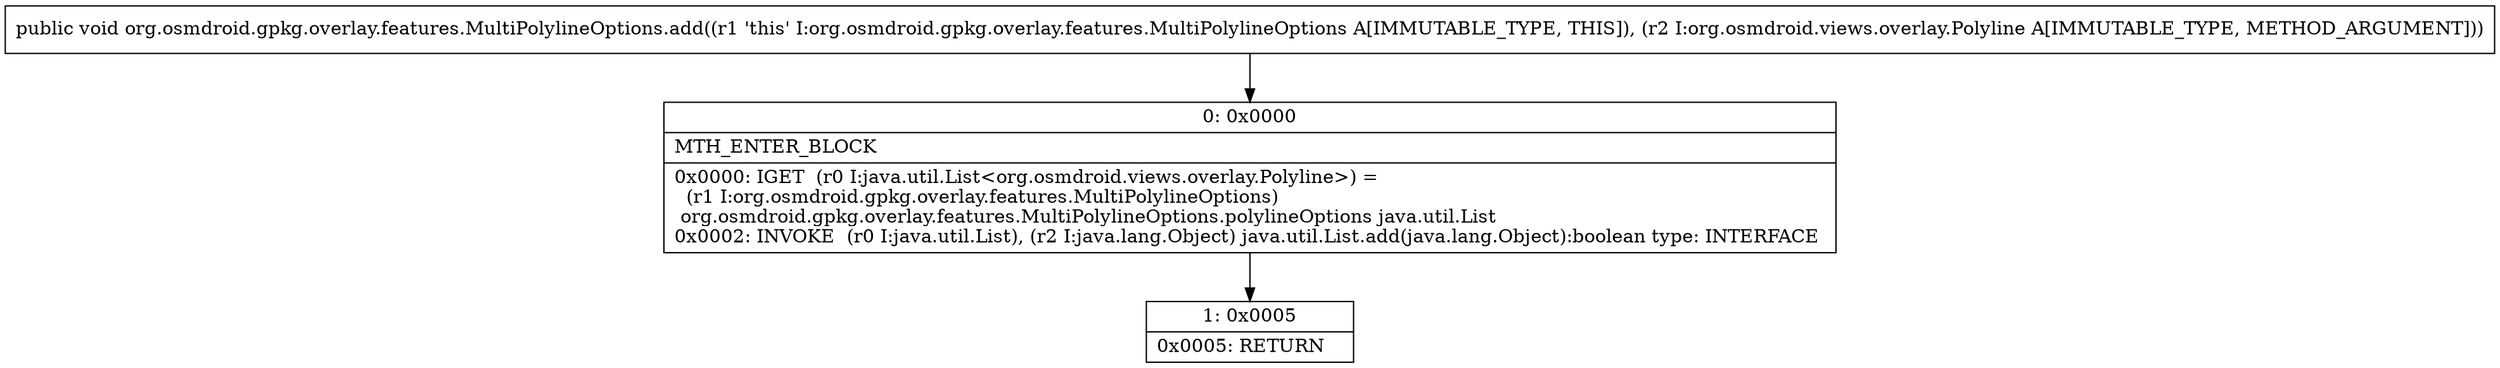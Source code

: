 digraph "CFG fororg.osmdroid.gpkg.overlay.features.MultiPolylineOptions.add(Lorg\/osmdroid\/views\/overlay\/Polyline;)V" {
Node_0 [shape=record,label="{0\:\ 0x0000|MTH_ENTER_BLOCK\l|0x0000: IGET  (r0 I:java.util.List\<org.osmdroid.views.overlay.Polyline\>) = \l  (r1 I:org.osmdroid.gpkg.overlay.features.MultiPolylineOptions)\l org.osmdroid.gpkg.overlay.features.MultiPolylineOptions.polylineOptions java.util.List \l0x0002: INVOKE  (r0 I:java.util.List), (r2 I:java.lang.Object) java.util.List.add(java.lang.Object):boolean type: INTERFACE \l}"];
Node_1 [shape=record,label="{1\:\ 0x0005|0x0005: RETURN   \l}"];
MethodNode[shape=record,label="{public void org.osmdroid.gpkg.overlay.features.MultiPolylineOptions.add((r1 'this' I:org.osmdroid.gpkg.overlay.features.MultiPolylineOptions A[IMMUTABLE_TYPE, THIS]), (r2 I:org.osmdroid.views.overlay.Polyline A[IMMUTABLE_TYPE, METHOD_ARGUMENT])) }"];
MethodNode -> Node_0;
Node_0 -> Node_1;
}

